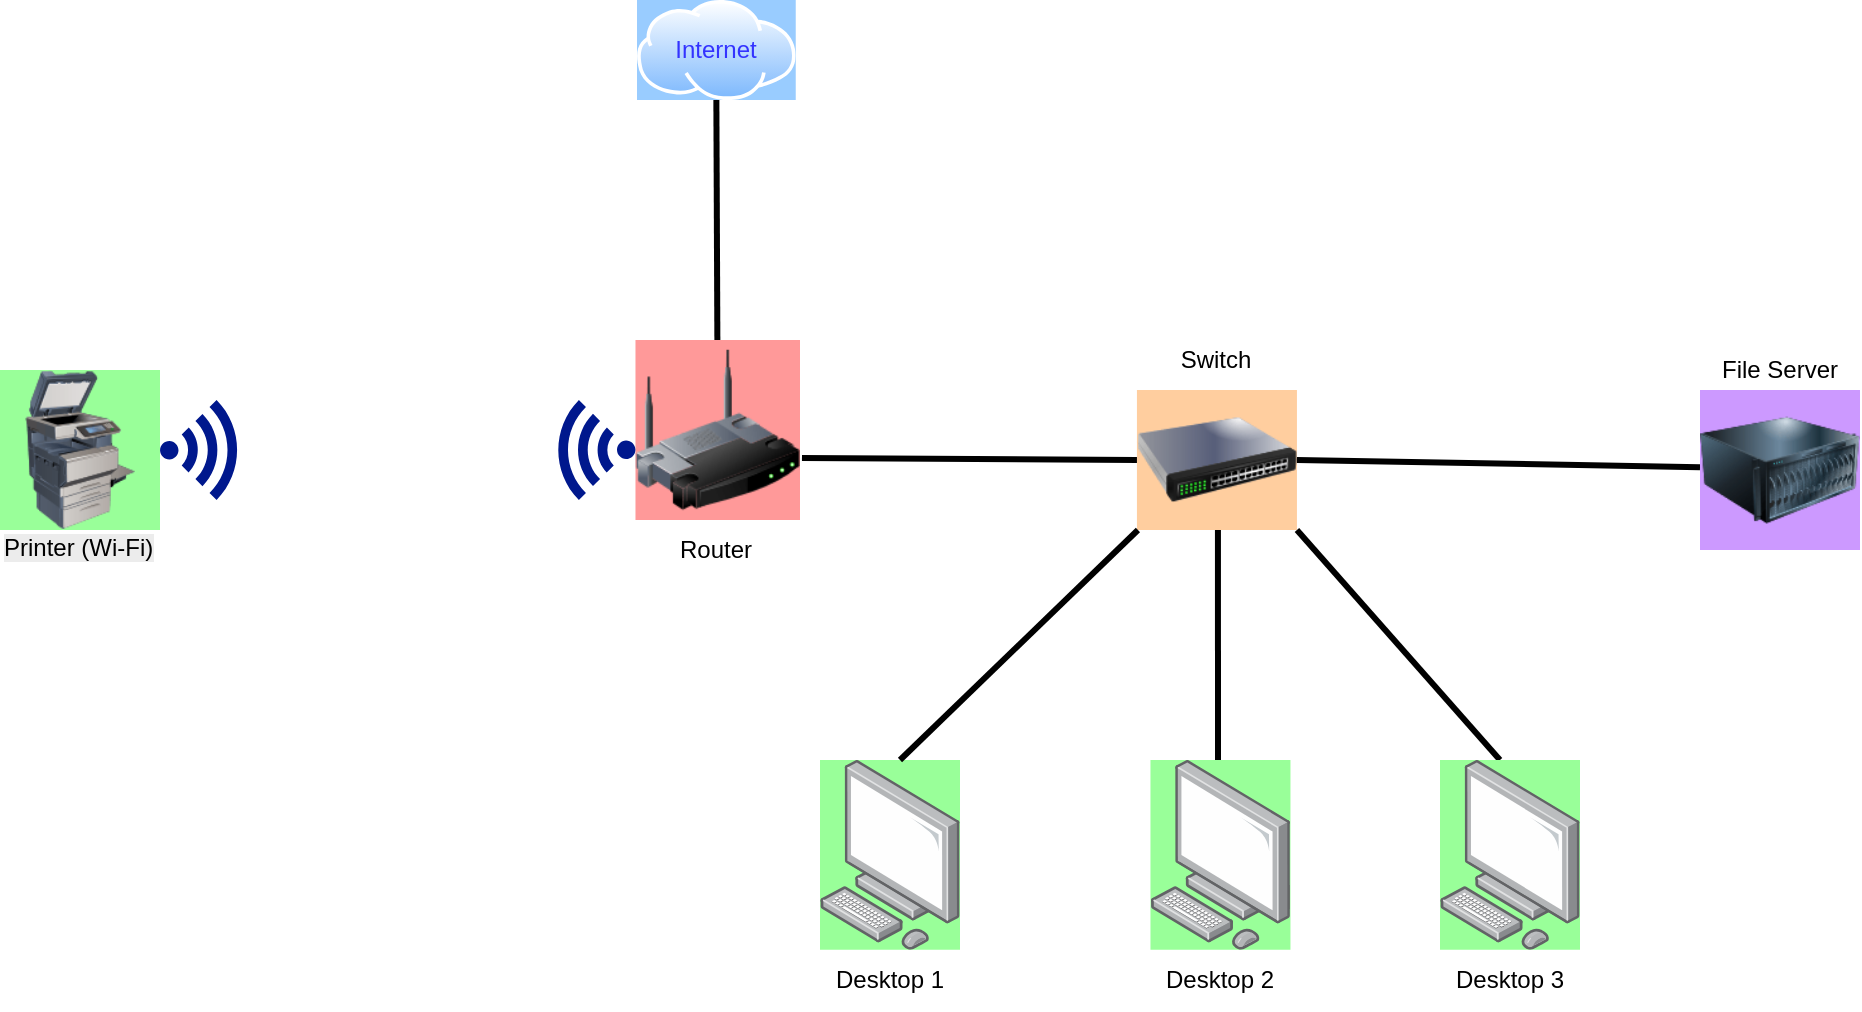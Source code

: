 <mxfile version="26.2.14">
  <diagram name="Page-1" id="h0Vso5ZM2g_9L2jKw8Qy">
    <mxGraphModel dx="1412" dy="818" grid="1" gridSize="10" guides="1" tooltips="1" connect="1" arrows="1" fold="1" page="1" pageScale="1" pageWidth="1100" pageHeight="850" math="0" shadow="0">
      <root>
        <mxCell id="0" />
        <mxCell id="1" parent="0" />
        <mxCell id="40M1d_z2kN3xfw1-f6bk-6" value="Router" style="text;html=1;align=center;verticalAlign=middle;whiteSpace=wrap;rounded=1;" vertex="1" parent="1">
          <mxGeometry x="398.18" y="280" width="60" height="30" as="geometry" />
        </mxCell>
        <mxCell id="40M1d_z2kN3xfw1-f6bk-15" value="" style="image;html=1;image=img/lib/clip_art/networking/Switch_128x128.png;rounded=1;imageBackground=#FFCE9F;direction=east;" vertex="1" parent="1">
          <mxGeometry x="638.47" y="215" width="80" height="70" as="geometry" />
        </mxCell>
        <mxCell id="40M1d_z2kN3xfw1-f6bk-1" value="" style="image;aspect=fixed;perimeter=ellipsePerimeter;html=1;align=center;shadow=0;dashed=0;spacingTop=3;image=img/lib/active_directory/internet_cloud.svg;rounded=1;imageBackground=#99CCFF;" vertex="1" parent="1">
          <mxGeometry x="388.5" y="20" width="79.37" height="50" as="geometry" />
        </mxCell>
        <mxCell id="40M1d_z2kN3xfw1-f6bk-27" value="" style="image;html=1;image=img/lib/clip_art/computers/Printer_Commercial_128x128.png;rounded=1;imageBackground=#99FF99;" vertex="1" parent="1">
          <mxGeometry x="70" y="205" width="80" height="80" as="geometry" />
        </mxCell>
        <mxCell id="40M1d_z2kN3xfw1-f6bk-30" value="" style="image;html=1;image=img/lib/clip_art/networking/Wireless_Router_128x128.png;rounded=1;imageBackground=#FF9999;" vertex="1" parent="1">
          <mxGeometry x="387.74" y="190" width="82.26" height="90" as="geometry" />
        </mxCell>
        <mxCell id="40M1d_z2kN3xfw1-f6bk-31" value="" style="image;points=[];aspect=fixed;html=1;align=center;shadow=0;dashed=0;image=img/lib/allied_telesis/computer_and_terminals/Personal_Computer.svg;rounded=1;imageBackground=#99FF99;" vertex="1" parent="1">
          <mxGeometry x="480" y="400.0" width="70" height="94.87" as="geometry" />
        </mxCell>
        <mxCell id="40M1d_z2kN3xfw1-f6bk-37" value="&lt;span style=&quot;color: rgb(51, 51, 255);&quot;&gt;Internet&lt;/span&gt;" style="text;html=1;align=center;verticalAlign=middle;whiteSpace=wrap;rounded=1;" vertex="1" parent="1">
          <mxGeometry x="398.18" y="30" width="60" height="30" as="geometry" />
        </mxCell>
        <mxCell id="40M1d_z2kN3xfw1-f6bk-38" value="File Server" style="text;html=1;align=center;verticalAlign=middle;whiteSpace=wrap;rounded=1;" vertex="1" parent="1">
          <mxGeometry x="930" y="190" width="60" height="30" as="geometry" />
        </mxCell>
        <mxCell id="40M1d_z2kN3xfw1-f6bk-39" value="Switch" style="text;html=1;align=center;verticalAlign=middle;whiteSpace=wrap;rounded=1;" vertex="1" parent="1">
          <mxGeometry x="648.47" y="185" width="60" height="30" as="geometry" />
        </mxCell>
        <mxCell id="40M1d_z2kN3xfw1-f6bk-40" value="Desktop 3" style="text;html=1;align=center;verticalAlign=middle;whiteSpace=wrap;rounded=1;" vertex="1" parent="1">
          <mxGeometry x="795.0" y="494.87" width="60" height="30" as="geometry" />
        </mxCell>
        <mxCell id="40M1d_z2kN3xfw1-f6bk-41" value="Desktop 2" style="text;html=1;align=center;verticalAlign=middle;whiteSpace=wrap;rounded=1;" vertex="1" parent="1">
          <mxGeometry x="650.23" y="494.87" width="60" height="30" as="geometry" />
        </mxCell>
        <mxCell id="40M1d_z2kN3xfw1-f6bk-42" value="Desktop 1" style="text;html=1;align=center;verticalAlign=middle;whiteSpace=wrap;rounded=1;" vertex="1" parent="1">
          <mxGeometry x="485.0" y="494.87" width="60" height="30" as="geometry" />
        </mxCell>
        <mxCell id="40M1d_z2kN3xfw1-f6bk-43" value="&lt;span style=&quot;caret-color: rgb(0, 0, 0); color: rgb(0, 0, 0); font-family: Helvetica; font-size: 12px; font-style: normal; font-variant-caps: normal; font-weight: 400; letter-spacing: normal; text-align: center; text-indent: 0px; text-transform: none; white-space: normal; word-spacing: 0px; -webkit-text-stroke-width: 0px; background-color: rgb(236, 236, 236); text-decoration: none; float: none; display: inline !important;&quot;&gt;Printer (Wi-Fi)&lt;/span&gt;" style="text;whiteSpace=wrap;html=1;" vertex="1" parent="1">
          <mxGeometry x="70" y="280" width="80" height="30" as="geometry" />
        </mxCell>
        <mxCell id="40M1d_z2kN3xfw1-f6bk-44" value="" style="sketch=0;aspect=fixed;pointerEvents=1;shadow=0;dashed=0;html=1;strokeColor=none;labelPosition=center;verticalLabelPosition=bottom;verticalAlign=top;align=center;fillColor=#00188D;shape=mxgraph.mscae.enterprise.wireless_connection;rounded=1;" vertex="1" parent="1">
          <mxGeometry x="150" y="220" width="42" height="50" as="geometry" />
        </mxCell>
        <mxCell id="40M1d_z2kN3xfw1-f6bk-45" value="" style="sketch=0;aspect=fixed;pointerEvents=1;shadow=0;dashed=0;html=1;strokeColor=none;labelPosition=center;verticalLabelPosition=bottom;verticalAlign=top;align=center;fillColor=#00188D;shape=mxgraph.mscae.enterprise.wireless_connection;rounded=1;direction=west;" vertex="1" parent="1">
          <mxGeometry x="345.74" y="220" width="42" height="50" as="geometry" />
        </mxCell>
        <mxCell id="40M1d_z2kN3xfw1-f6bk-46" value="" style="endArrow=none;html=1;rounded=1;strokeWidth=3;" edge="1" parent="1" source="40M1d_z2kN3xfw1-f6bk-30">
          <mxGeometry width="50" height="50" relative="1" as="geometry">
            <mxPoint x="427.68" y="150" as="sourcePoint" />
            <mxPoint x="428.18" y="70" as="targetPoint" />
          </mxGeometry>
        </mxCell>
        <mxCell id="40M1d_z2kN3xfw1-f6bk-48" value="" style="endArrow=none;html=1;rounded=1;strokeWidth=3;" edge="1" parent="1">
          <mxGeometry width="50" height="50" relative="1" as="geometry">
            <mxPoint x="520" y="400" as="sourcePoint" />
            <mxPoint x="638.97" y="285" as="targetPoint" />
          </mxGeometry>
        </mxCell>
        <mxCell id="40M1d_z2kN3xfw1-f6bk-49" value="" style="endArrow=none;html=1;rounded=1;strokeWidth=3;" edge="1" parent="1">
          <mxGeometry width="50" height="50" relative="1" as="geometry">
            <mxPoint x="679" y="400" as="sourcePoint" />
            <mxPoint x="678.97" y="285" as="targetPoint" />
          </mxGeometry>
        </mxCell>
        <mxCell id="40M1d_z2kN3xfw1-f6bk-50" value="" style="endArrow=none;html=1;rounded=1;strokeWidth=3;entryX=1;entryY=1;entryDx=0;entryDy=0;" edge="1" parent="1" target="40M1d_z2kN3xfw1-f6bk-15">
          <mxGeometry width="50" height="50" relative="1" as="geometry">
            <mxPoint x="820" y="400" as="sourcePoint" />
            <mxPoint x="718.97" y="285" as="targetPoint" />
          </mxGeometry>
        </mxCell>
        <mxCell id="40M1d_z2kN3xfw1-f6bk-51" value="" style="endArrow=none;html=1;rounded=1;strokeWidth=3;entryX=1;entryY=0.5;entryDx=0;entryDy=0;" edge="1" parent="1" target="40M1d_z2kN3xfw1-f6bk-15">
          <mxGeometry width="50" height="50" relative="1" as="geometry">
            <mxPoint x="920" y="253.605" as="sourcePoint" />
            <mxPoint x="832" y="190" as="targetPoint" />
          </mxGeometry>
        </mxCell>
        <mxCell id="40M1d_z2kN3xfw1-f6bk-52" value="" style="endArrow=none;html=1;rounded=1;strokeWidth=3;entryX=1.012;entryY=0.656;entryDx=0;entryDy=0;exitX=0;exitY=0.5;exitDx=0;exitDy=0;entryPerimeter=0;" edge="1" parent="1" source="40M1d_z2kN3xfw1-f6bk-15" target="40M1d_z2kN3xfw1-f6bk-30">
          <mxGeometry width="50" height="50" relative="1" as="geometry">
            <mxPoint x="630" y="258" as="sourcePoint" />
            <mxPoint x="559.1" y="150" as="targetPoint" />
          </mxGeometry>
        </mxCell>
        <mxCell id="40M1d_z2kN3xfw1-f6bk-54" value="" style="image;points=[];aspect=fixed;html=1;align=center;shadow=0;dashed=0;image=img/lib/allied_telesis/computer_and_terminals/Personal_Computer.svg;rounded=1;imageBackground=#99FF99;" vertex="1" parent="1">
          <mxGeometry x="645.23" y="400.0" width="70" height="94.87" as="geometry" />
        </mxCell>
        <mxCell id="40M1d_z2kN3xfw1-f6bk-55" value="" style="image;points=[];aspect=fixed;html=1;align=center;shadow=0;dashed=0;image=img/lib/allied_telesis/computer_and_terminals/Personal_Computer.svg;rounded=1;imageBackground=#99FF99;" vertex="1" parent="1">
          <mxGeometry x="790" y="400.0" width="70" height="94.87" as="geometry" />
        </mxCell>
        <mxCell id="40M1d_z2kN3xfw1-f6bk-56" value="" style="image;html=1;image=img/lib/clip_art/computers/Server_128x128.png;rounded=1;imageBackground=#CC99FF;" vertex="1" parent="1">
          <mxGeometry x="920" y="215" width="80" height="80" as="geometry" />
        </mxCell>
      </root>
    </mxGraphModel>
  </diagram>
</mxfile>
